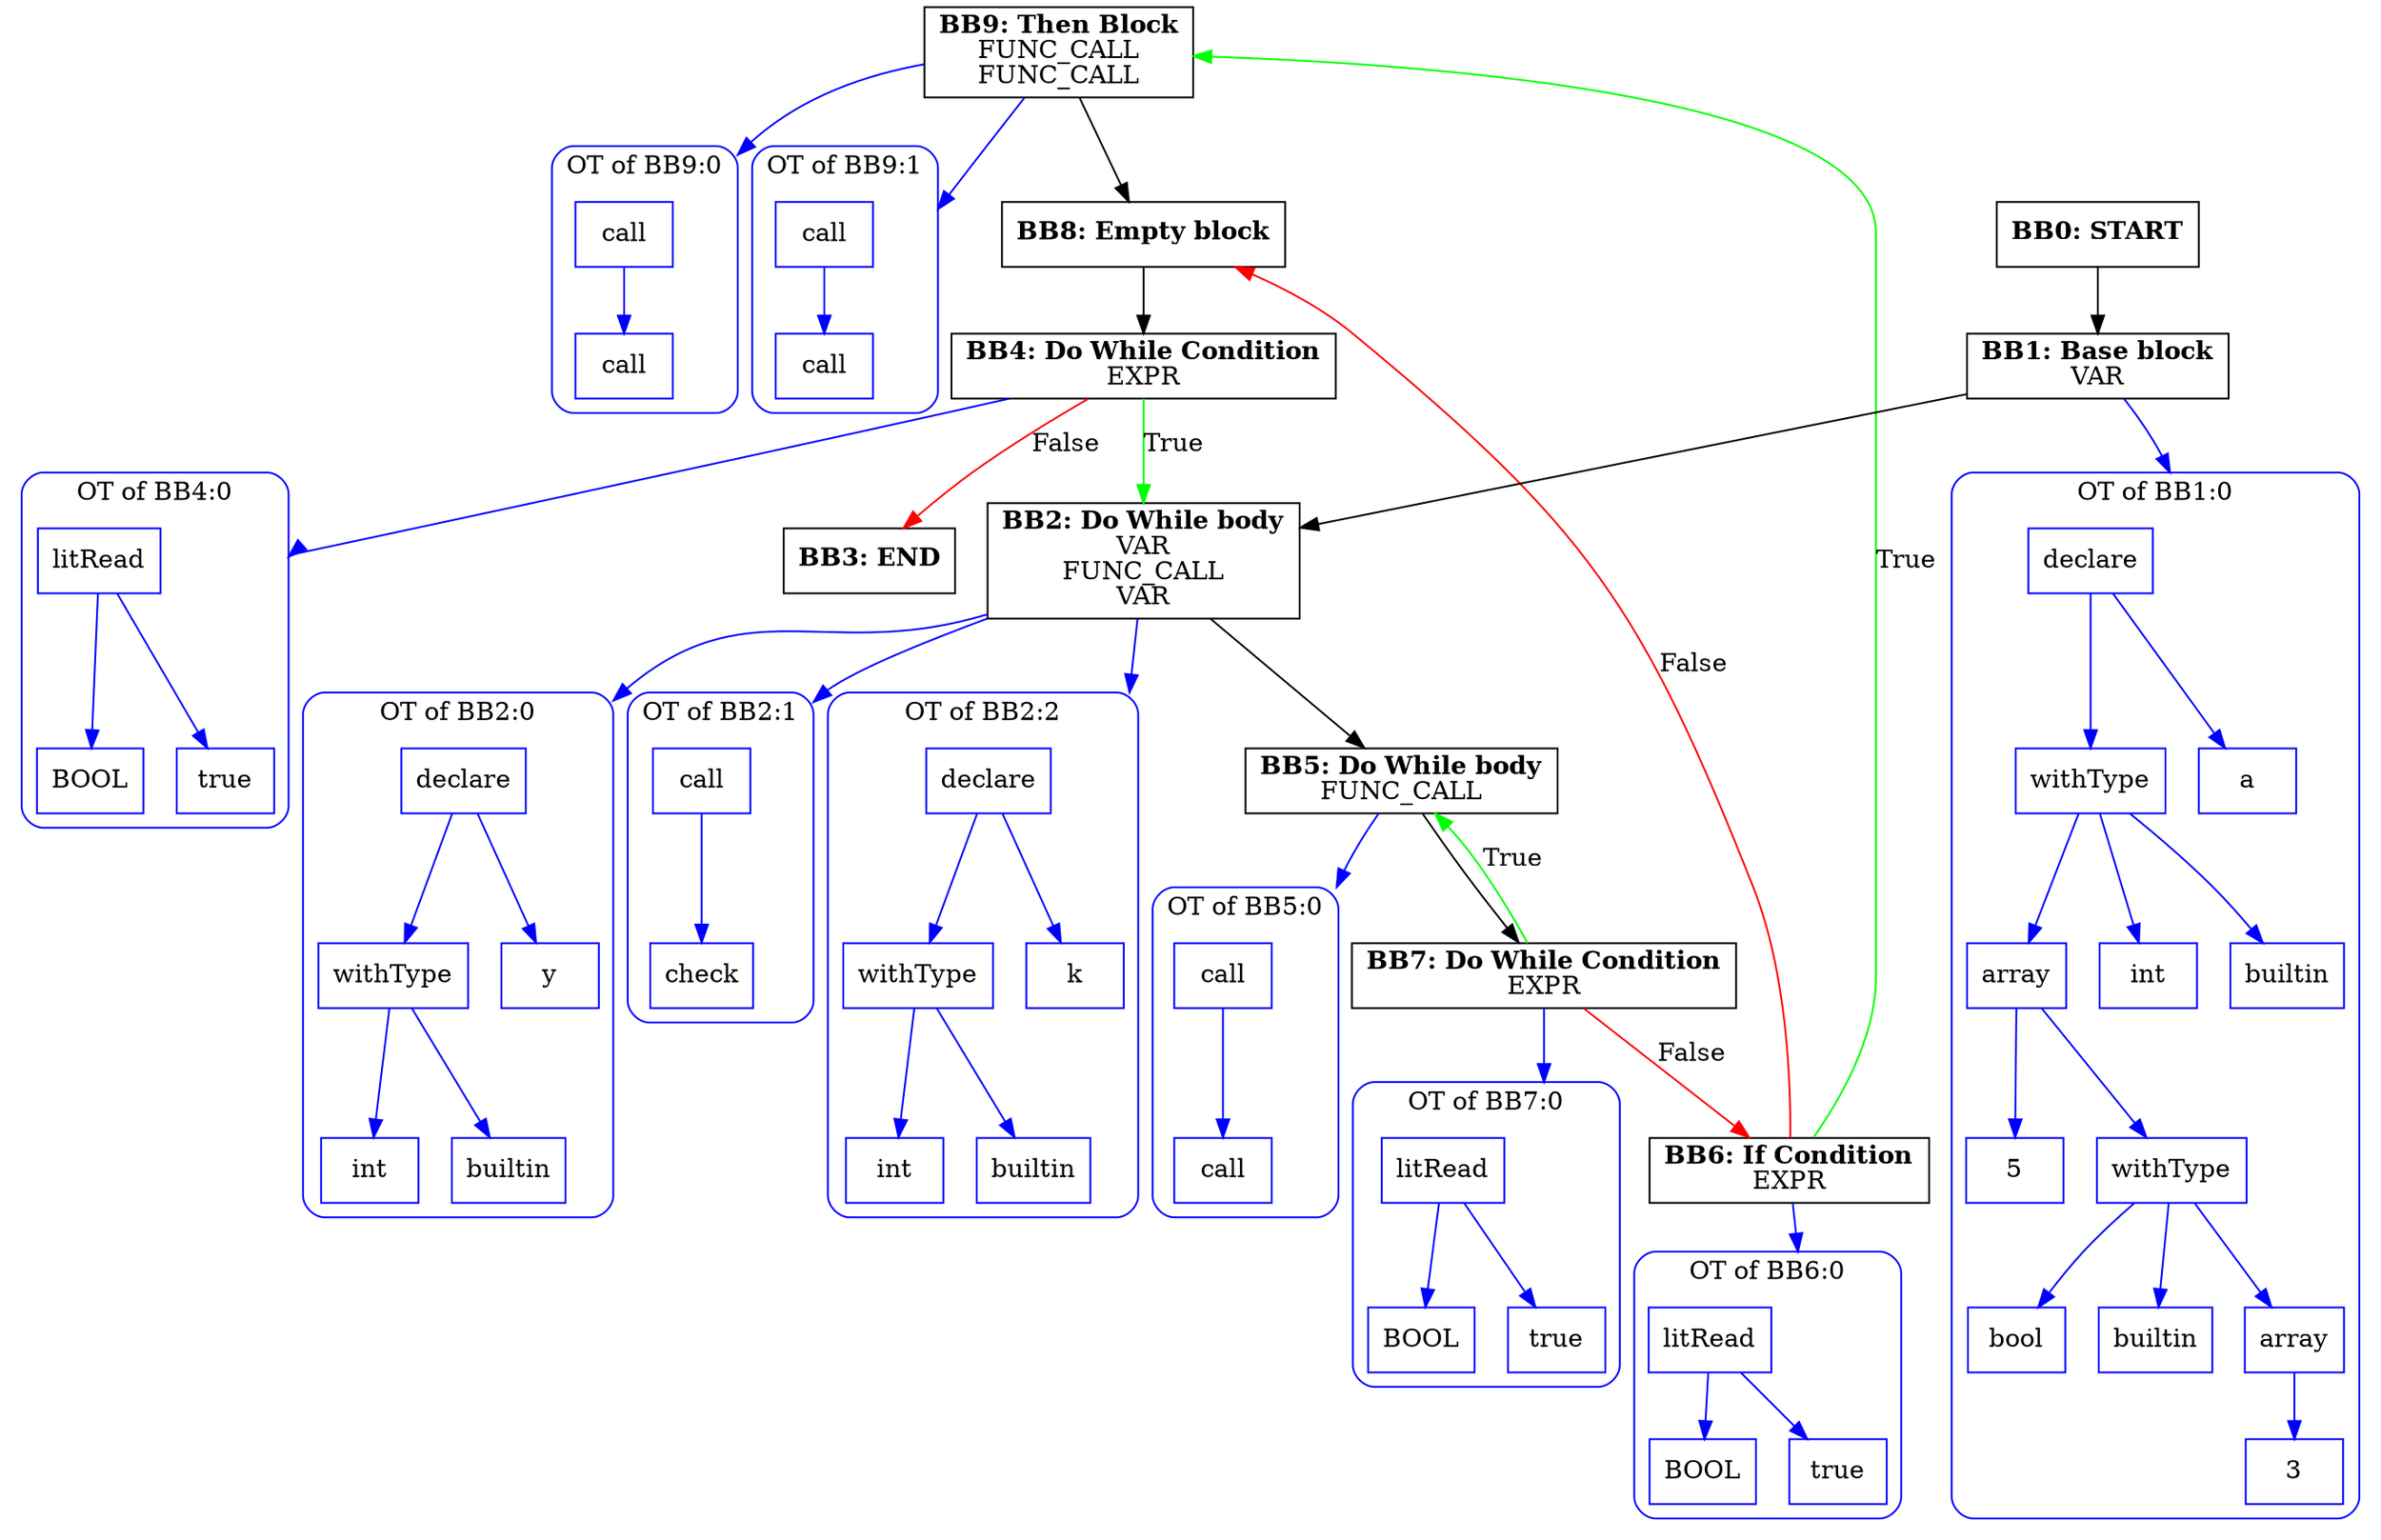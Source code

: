 digraph CFG {
    compound=true;
    graph [splines=true];
    node [shape=rectangle];

    BB9 [label=<<B>BB9: Then Block</B><BR ALIGN="CENTER"/>FUNC_CALL<BR ALIGN="CENTER"/>FUNC_CALL<BR ALIGN="CENTER"/>>];
    subgraph cluster_instruction0 {
        label = "OT of BB9:0";
        style=rounded;
        color=blue;
        entry0 [shape=point, style=invis];
        node0 [label="call", color=blue];
        node1 [label="call", color=blue];
        node0 -> node1[color=blue];
    }
    BB9 -> entry0 [lhead=cluster_instruction0, color=blue];
    subgraph cluster_instruction1 {
        label = "OT of BB9:1";
        style=rounded;
        color=blue;
        entry1 [shape=point, style=invis];
        node2 [label="call", color=blue];
        node3 [label="call", color=blue];
        node2 -> node3[color=blue];
    }
    BB9 -> entry1 [lhead=cluster_instruction1, color=blue];
    BB8 [label=<<B>BB8: Empty block</B><BR ALIGN="CENTER"/>>];
    BB7 [label=<<B>BB7: Do While Condition</B><BR ALIGN="CENTER"/>EXPR<BR ALIGN="CENTER"/>>];
    subgraph cluster_instruction2 {
        label = "OT of BB7:0";
        style=rounded;
        color=blue;
        entry2 [shape=point, style=invis];
        node4 [label="litRead", color=blue];
        node5 [label="BOOL", color=blue];
        node4 -> node5[color=blue];
        node6 [label="true", color=blue];
        node4 -> node6[color=blue];
    }
    BB7 -> entry2 [lhead=cluster_instruction2, color=blue];
    BB6 [label=<<B>BB6: If Condition</B><BR ALIGN="CENTER"/>EXPR<BR ALIGN="CENTER"/>>];
    subgraph cluster_instruction3 {
        label = "OT of BB6:0";
        style=rounded;
        color=blue;
        entry3 [shape=point, style=invis];
        node7 [label="litRead", color=blue];
        node8 [label="BOOL", color=blue];
        node7 -> node8[color=blue];
        node9 [label="true", color=blue];
        node7 -> node9[color=blue];
    }
    BB6 -> entry3 [lhead=cluster_instruction3, color=blue];
    BB5 [label=<<B>BB5: Do While body</B><BR ALIGN="CENTER"/>FUNC_CALL<BR ALIGN="CENTER"/>>];
    subgraph cluster_instruction4 {
        label = "OT of BB5:0";
        style=rounded;
        color=blue;
        entry4 [shape=point, style=invis];
        node10 [label="call", color=blue];
        node11 [label="call", color=blue];
        node10 -> node11[color=blue];
    }
    BB5 -> entry4 [lhead=cluster_instruction4, color=blue];
    BB4 [label=<<B>BB4: Do While Condition</B><BR ALIGN="CENTER"/>EXPR<BR ALIGN="CENTER"/>>];
    subgraph cluster_instruction5 {
        label = "OT of BB4:0";
        style=rounded;
        color=blue;
        entry5 [shape=point, style=invis];
        node12 [label="litRead", color=blue];
        node13 [label="BOOL", color=blue];
        node12 -> node13[color=blue];
        node14 [label="true", color=blue];
        node12 -> node14[color=blue];
    }
    BB4 -> entry5 [lhead=cluster_instruction5, color=blue];
    BB3 [label=<<B>BB3: END</B><BR ALIGN="CENTER"/>>];
    BB2 [label=<<B>BB2: Do While body</B><BR ALIGN="CENTER"/>VAR<BR ALIGN="CENTER"/>FUNC_CALL<BR ALIGN="CENTER"/>VAR<BR ALIGN="CENTER"/>>];
    subgraph cluster_instruction6 {
        label = "OT of BB2:0";
        style=rounded;
        color=blue;
        entry6 [shape=point, style=invis];
        node15 [label="declare", color=blue];
        node16 [label="withType", color=blue];
        node17 [label="int", color=blue];
        node16 -> node17[color=blue];
        node18 [label="builtin", color=blue];
        node16 -> node18[color=blue];
        node15 -> node16[color=blue];
        node19 [label="y", color=blue];
        node15 -> node19[color=blue];
    }
    BB2 -> entry6 [lhead=cluster_instruction6, color=blue];
    subgraph cluster_instruction7 {
        label = "OT of BB2:1";
        style=rounded;
        color=blue;
        entry7 [shape=point, style=invis];
        node20 [label="call", color=blue];
        node21 [label="check", color=blue];
        node20 -> node21[color=blue];
    }
    BB2 -> entry7 [lhead=cluster_instruction7, color=blue];
    subgraph cluster_instruction8 {
        label = "OT of BB2:2";
        style=rounded;
        color=blue;
        entry8 [shape=point, style=invis];
        node22 [label="declare", color=blue];
        node23 [label="withType", color=blue];
        node24 [label="int", color=blue];
        node23 -> node24[color=blue];
        node25 [label="builtin", color=blue];
        node23 -> node25[color=blue];
        node22 -> node23[color=blue];
        node26 [label="k", color=blue];
        node22 -> node26[color=blue];
    }
    BB2 -> entry8 [lhead=cluster_instruction8, color=blue];
    BB1 [label=<<B>BB1: Base block</B><BR ALIGN="CENTER"/>VAR<BR ALIGN="CENTER"/>>];
    subgraph cluster_instruction9 {
        label = "OT of BB1:0";
        style=rounded;
        color=blue;
        entry9 [shape=point, style=invis];
        node27 [label="declare", color=blue];
        node28 [label="withType", color=blue];
        node29 [label="int", color=blue];
        node28 -> node29[color=blue];
        node30 [label="builtin", color=blue];
        node28 -> node30[color=blue];
        node31 [label="array", color=blue];
        node32 [label="5", color=blue];
        node31 -> node32[color=blue];
        node33 [label="withType", color=blue];
        node34 [label="bool", color=blue];
        node33 -> node34[color=blue];
        node35 [label="builtin", color=blue];
        node33 -> node35[color=blue];
        node36 [label="array", color=blue];
        node37 [label="3", color=blue];
        node36 -> node37[color=blue];
        node33 -> node36[color=blue];
        node31 -> node33[color=blue];
        node28 -> node31[color=blue];
        node27 -> node28[color=blue];
        node38 [label="a", color=blue];
        node27 -> node38[color=blue];
    }
    BB1 -> entry9 [lhead=cluster_instruction9, color=blue];
    BB0 [label=<<B>BB0: START</B><BR ALIGN="CENTER"/>>];

    BB9 -> BB8;
    BB8 -> BB4;
    BB7 -> BB6 [label="False", color=red];
    BB7 -> BB5 [label="True", color=green];
    BB6 -> BB8 [label="False", color=red];
    BB6 -> BB9 [label="True", color=green];
    BB5 -> BB7;
    BB4 -> BB3 [label="False", color=red];
    BB4 -> BB2 [label="True", color=green];
    BB2 -> BB5;
    BB1 -> BB2;
    BB0 -> BB1;
}
